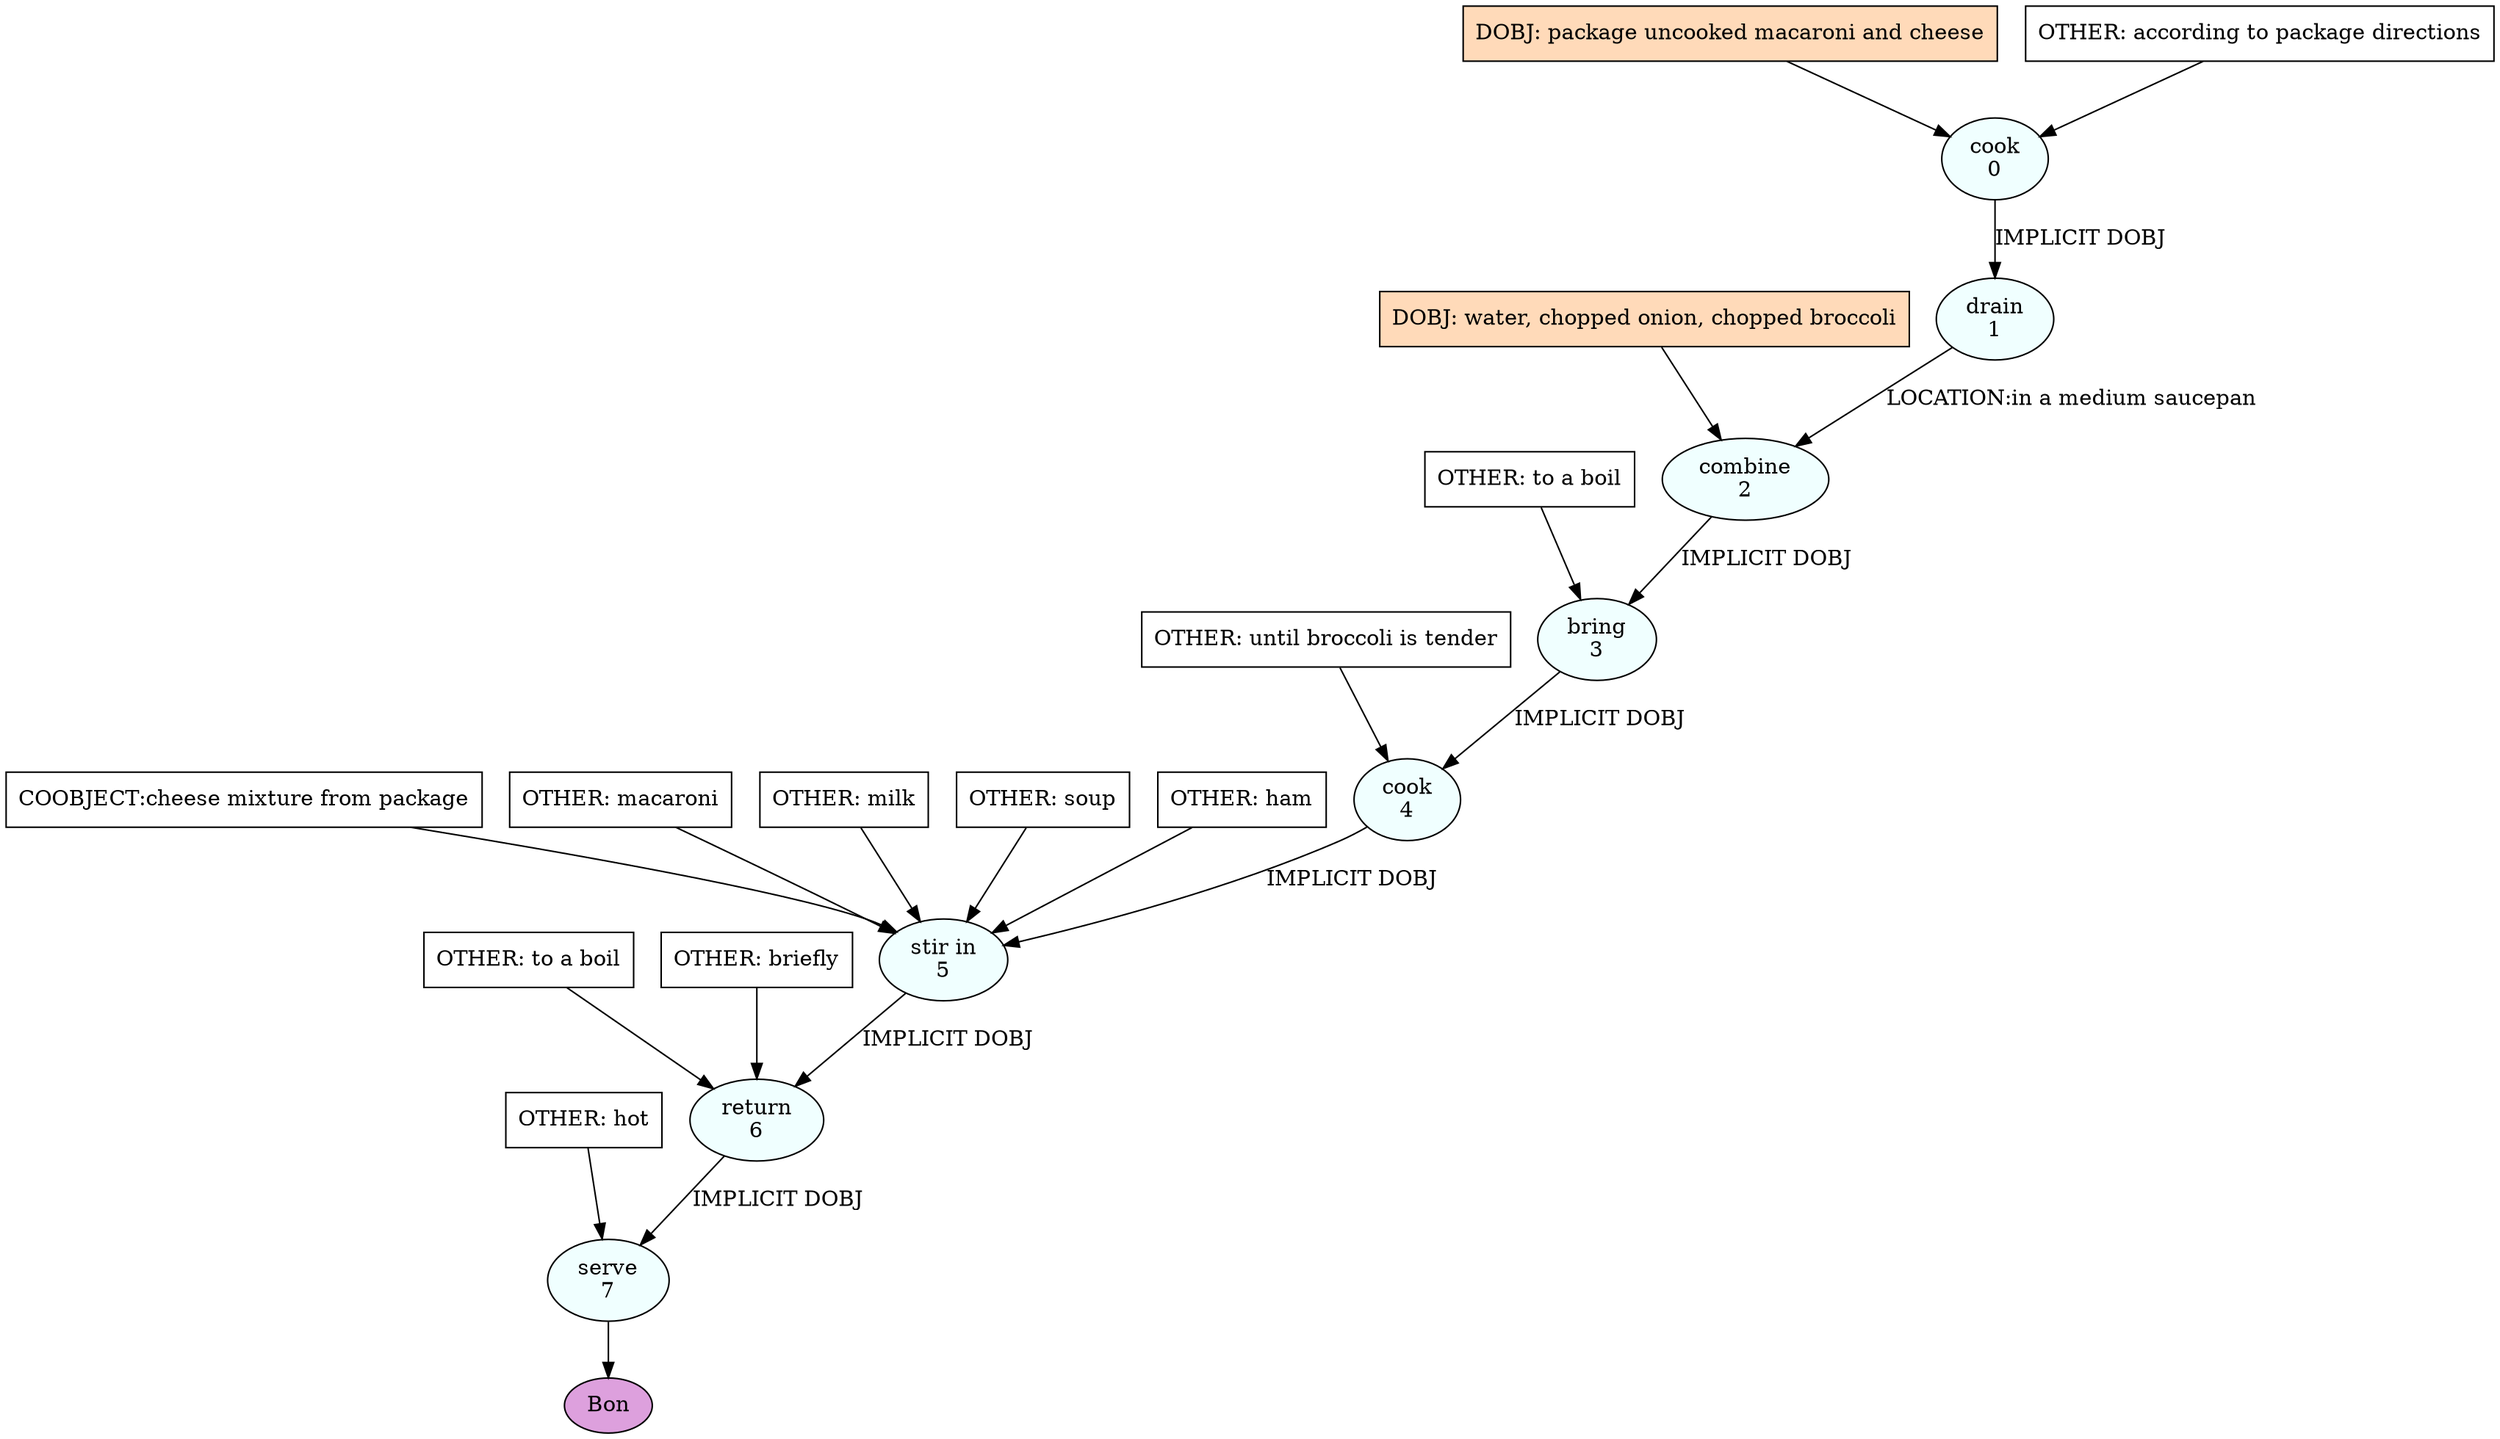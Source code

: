 digraph recipe {
E0[label="cook
0", shape=oval, style=filled, fillcolor=azure]
E1[label="drain
1", shape=oval, style=filled, fillcolor=azure]
E2[label="combine
2", shape=oval, style=filled, fillcolor=azure]
E3[label="bring
3", shape=oval, style=filled, fillcolor=azure]
E4[label="cook
4", shape=oval, style=filled, fillcolor=azure]
E5[label="stir in
5", shape=oval, style=filled, fillcolor=azure]
E6[label="return
6", shape=oval, style=filled, fillcolor=azure]
E7[label="serve
7", shape=oval, style=filled, fillcolor=azure]
D0[label="DOBJ: package uncooked macaroni and cheese", shape=box, style=filled, fillcolor=peachpuff]
D0 -> E0
O0_0[label="OTHER: according to package directions", shape=box, style=filled, fillcolor=white]
O0_0 -> E0
E0 -> E1 [label="IMPLICIT DOBJ"]
D2_ing[label="DOBJ: water, chopped onion, chopped broccoli", shape=box, style=filled, fillcolor=peachpuff]
D2_ing -> E2
E1 -> E2 [label="LOCATION:in a medium saucepan"]
E2 -> E3 [label="IMPLICIT DOBJ"]
O3_0_0[label="OTHER: to a boil", shape=box, style=filled, fillcolor=white]
O3_0_0 -> E3
E3 -> E4 [label="IMPLICIT DOBJ"]
O4_0_0[label="OTHER: until broccoli is tender", shape=box, style=filled, fillcolor=white]
O4_0_0 -> E4
E4 -> E5 [label="IMPLICIT DOBJ"]
P5_0_0[label="COOBJECT:cheese mixture from package", shape=box, style=filled, fillcolor=white]
P5_0_0 -> E5
O5_0_0[label="OTHER: macaroni", shape=box, style=filled, fillcolor=white]
O5_0_0 -> E5
O5_1_0[label="OTHER: milk", shape=box, style=filled, fillcolor=white]
O5_1_0 -> E5
O5_2_0[label="OTHER: soup", shape=box, style=filled, fillcolor=white]
O5_2_0 -> E5
O5_3_0[label="OTHER: ham", shape=box, style=filled, fillcolor=white]
O5_3_0 -> E5
E5 -> E6 [label="IMPLICIT DOBJ"]
O6_0_0[label="OTHER: to a boil", shape=box, style=filled, fillcolor=white]
O6_0_0 -> E6
O6_1_0[label="OTHER: briefly", shape=box, style=filled, fillcolor=white]
O6_1_0 -> E6
E6 -> E7 [label="IMPLICIT DOBJ"]
O7_0_0[label="OTHER: hot", shape=box, style=filled, fillcolor=white]
O7_0_0 -> E7
EOR[label="Bon", shape=oval, style=filled, fillcolor=plum]
E7 -> EOR
}
